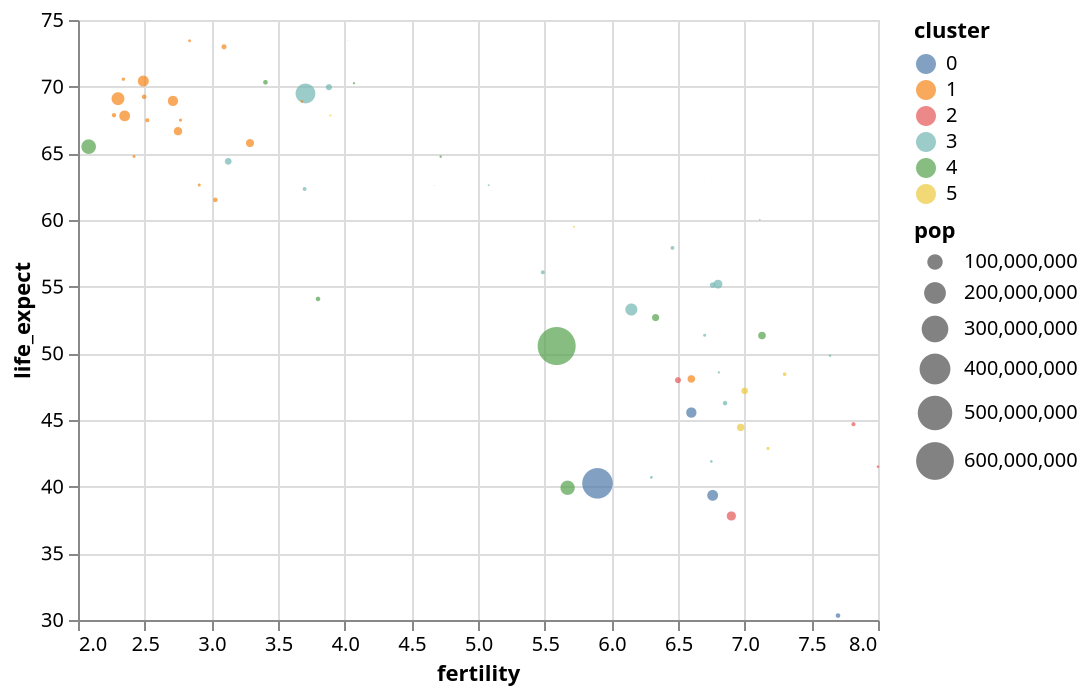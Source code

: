 {"config": {"view": {"continuousWidth": 400, "continuousHeight": 300}}, "data": {"name": "data-89be1acdd14c7effd56f4dd0fabf92c3"}, "mark": {"type": "point", "filled": true}, "encoding": {"color": {"type": "nominal", "field": "cluster"}, "order": {"type": "quantitative", "field": "pop", "sort": "descending"}, "size": {"type": "quantitative", "field": "pop"}, "x": {"type": "quantitative", "field": "fertility", "scale": {"zero": false}}, "y": {"type": "quantitative", "field": "life_expect", "scale": {"zero": false}}}, "selection": {"select": {"type": "single", "fields": ["year"], "init": {"year": 1955}, "bind": {"input": "range", "max": 2005, "min": 1955, "step": 5}}}, "transform": [{"filter": {"selection": "select"}}], "$schema": "https://vega.github.io/schema/vega-lite/v4.8.1.json", "datasets": {"data-89be1acdd14c7effd56f4dd0fabf92c3": [{"year": 1955, "country": "Afghanistan", "cluster": 0, "pop": 8891209, "life_expect": 30.332, "fertility": 7.7}, {"year": 1960, "country": "Afghanistan", "cluster": 0, "pop": 9829450, "life_expect": 31.997, "fertility": 7.7}, {"year": 1965, "country": "Afghanistan", "cluster": 0, "pop": 10997885, "life_expect": 34.02, "fertility": 7.7}, {"year": 1970, "country": "Afghanistan", "cluster": 0, "pop": 12430623, "life_expect": 36.088, "fertility": 7.7}, {"year": 1975, "country": "Afghanistan", "cluster": 0, "pop": 14132019, "life_expect": 38.438, "fertility": 7.7}, {"year": 1980, "country": "Afghanistan", "cluster": 0, "pop": 15112149, "life_expect": 39.854, "fertility": 7.8}, {"year": 1985, "country": "Afghanistan", "cluster": 0, "pop": 13796928, "life_expect": 40.822, "fertility": 7.9}, {"year": 1990, "country": "Afghanistan", "cluster": 0, "pop": 14669339, "life_expect": 41.674, "fertility": 8.0}, {"year": 1995, "country": "Afghanistan", "cluster": 0, "pop": 20881480, "life_expect": 41.763, "fertility": 8.0}, {"year": 2000, "country": "Afghanistan", "cluster": 0, "pop": 23898198, "life_expect": 42.129, "fertility": 7.4792}, {"year": 2005, "country": "Afghanistan", "cluster": 0, "pop": 29928987, "life_expect": 43.828, "fertility": 7.0685}, {"year": 1955, "country": "Argentina", "cluster": 3, "pop": 18927821, "life_expect": 64.399, "fertility": 3.1265}, {"year": 1960, "country": "Argentina", "cluster": 3, "pop": 20616009, "life_expect": 65.142, "fertility": 3.0895}, {"year": 1965, "country": "Argentina", "cluster": 3, "pop": 22283100, "life_expect": 65.634, "fertility": 3.049}, {"year": 1970, "country": "Argentina", "cluster": 3, "pop": 23962313, "life_expect": 67.065, "fertility": 3.1455}, {"year": 1975, "country": "Argentina", "cluster": 3, "pop": 26081880, "life_expect": 68.481, "fertility": 3.44}, {"year": 1980, "country": "Argentina", "cluster": 3, "pop": 28369799, "life_expect": 69.942, "fertility": 3.15}, {"year": 1985, "country": "Argentina", "cluster": 3, "pop": 30675059, "life_expect": 70.774, "fertility": 3.053}, {"year": 1990, "country": "Argentina", "cluster": 3, "pop": 33022202, "life_expect": 71.868, "fertility": 2.9}, {"year": 1995, "country": "Argentina", "cluster": 3, "pop": 35311049, "life_expect": 73.275, "fertility": 2.63}, {"year": 2000, "country": "Argentina", "cluster": 3, "pop": 37497728, "life_expect": 74.34, "fertility": 2.35}, {"year": 2005, "country": "Argentina", "cluster": 3, "pop": 39537943, "life_expect": 75.32, "fertility": 2.254}, {"year": 1955, "country": "Aruba", "cluster": 3, "pop": 53865, "life_expect": 64.381, "fertility": 5.15}, {"year": 1960, "country": "Aruba", "cluster": 3, "pop": 57203, "life_expect": 66.606, "fertility": 4.399}, {"year": 1965, "country": "Aruba", "cluster": 3, "pop": 59020, "life_expect": 68.336, "fertility": 3.301}, {"year": 1970, "country": "Aruba", "cluster": 3, "pop": 59039, "life_expect": 70.941, "fertility": 2.651}, {"year": 1975, "country": "Aruba", "cluster": 3, "pop": 59390, "life_expect": 71.83, "fertility": 2.45}, {"year": 1980, "country": "Aruba", "cluster": 3, "pop": 60266, "life_expect": 74.116, "fertility": 2.358}, {"year": 1985, "country": "Aruba", "cluster": 3, "pop": 64129, "life_expect": 74.494, "fertility": 2.3}, {"year": 1990, "country": "Aruba", "cluster": 3, "pop": 66653, "life_expect": 74.108, "fertility": 2.2800000000000002}, {"year": 1995, "country": "Aruba", "cluster": 3, "pop": 67836, "life_expect": 73.011, "fertility": 2.208}, {"year": 2000, "country": "Aruba", "cluster": 3, "pop": 69539, "life_expect": 73.451, "fertility": 2.124}, {"year": 2005, "country": "Aruba", "cluster": 3, "pop": 71566, "life_expect": 74.239, "fertility": 2.04}, {"year": 1955, "country": "Australia", "cluster": 4, "pop": 9277087, "life_expect": 70.33, "fertility": 3.406}, {"year": 1960, "country": "Australia", "cluster": 4, "pop": 10361273, "life_expect": 70.93, "fertility": 3.274}, {"year": 1965, "country": "Australia", "cluster": 4, "pop": 11439384, "life_expect": 71.1, "fertility": 2.871}, {"year": 1970, "country": "Australia", "cluster": 4, "pop": 12660160, "life_expect": 71.93, "fertility": 2.535}, {"year": 1975, "country": "Australia", "cluster": 4, "pop": 13771400, "life_expect": 73.49, "fertility": 1.9889999999999999}, {"year": 1980, "country": "Australia", "cluster": 4, "pop": 14615900, "life_expect": 74.74, "fertility": 1.907}, {"year": 1985, "country": "Australia", "cluster": 4, "pop": 15788300, "life_expect": 76.32, "fertility": 1.859}, {"year": 1990, "country": "Australia", "cluster": 4, "pop": 17022133, "life_expect": 77.56, "fertility": 1.8599999999999999}, {"year": 1995, "country": "Australia", "cluster": 4, "pop": 18116171, "life_expect": 78.83, "fertility": 1.776}, {"year": 2000, "country": "Australia", "cluster": 4, "pop": 19164620, "life_expect": 80.37, "fertility": 1.756}, {"year": 2005, "country": "Australia", "cluster": 4, "pop": 20090437, "life_expect": 81.235, "fertility": 1.788}, {"year": 1955, "country": "Austria", "cluster": 1, "pop": 6946885, "life_expect": 67.48, "fertility": 2.52}, {"year": 1960, "country": "Austria", "cluster": 1, "pop": 7047437, "life_expect": 69.54, "fertility": 2.7800000000000002}, {"year": 1965, "country": "Austria", "cluster": 1, "pop": 7270889, "life_expect": 70.14, "fertility": 2.5300000000000002}, {"year": 1970, "country": "Austria", "cluster": 1, "pop": 7467086, "life_expect": 70.63, "fertility": 2.02}, {"year": 1975, "country": "Austria", "cluster": 1, "pop": 7578903, "life_expect": 72.17, "fertility": 1.6400000000000001}, {"year": 1980, "country": "Austria", "cluster": 1, "pop": 7549433, "life_expect": 73.18, "fertility": 1.62}, {"year": 1985, "country": "Austria", "cluster": 1, "pop": 7559776, "life_expect": 74.94, "fertility": 1.45}, {"year": 1990, "country": "Austria", "cluster": 1, "pop": 7722953, "life_expect": 76.04, "fertility": 1.47}, {"year": 1995, "country": "Austria", "cluster": 1, "pop": 8047433, "life_expect": 77.51, "fertility": 1.388}, {"year": 2000, "country": "Austria", "cluster": 1, "pop": 8113413, "life_expect": 78.98, "fertility": 1.3820000000000001}, {"year": 2005, "country": "Austria", "cluster": 1, "pop": 8184691, "life_expect": 79.829, "fertility": 1.42}, {"year": 1955, "country": "Bahamas", "cluster": 3, "pop": 87138, "life_expect": 62.405, "fertility": 4.305}, {"year": 1960, "country": "Bahamas", "cluster": 3, "pop": 112234, "life_expect": 64.209, "fertility": 4.503}, {"year": 1965, "country": "Bahamas", "cluster": 3, "pop": 139205, "life_expect": 65.795, "fertility": 3.794}, {"year": 1970, "country": "Bahamas", "cluster": 3, "pop": 170323, "life_expect": 66.515, "fertility": 3.444}, {"year": 1975, "country": "Bahamas", "cluster": 3, "pop": 189139, "life_expect": 67.199, "fertility": 3.221}, {"year": 1980, "country": "Bahamas", "cluster": 3, "pop": 209944, "life_expect": 67.874, "fertility": 3.16}, {"year": 1985, "country": "Bahamas", "cluster": 3, "pop": 234988, "life_expect": 69.524, "fertility": 2.62}, {"year": 1990, "country": "Bahamas", "cluster": 3, "pop": 257253, "life_expect": 69.171, "fertility": 2.6}, {"year": 1995, "country": "Bahamas", "cluster": 3, "pop": 275303, "life_expect": 68.472, "fertility": 2.4}, {"year": 2000, "country": "Bahamas", "cluster": 3, "pop": 290075, "life_expect": 71.068, "fertility": 2.1111}, {"year": 2005, "country": "Bahamas", "cluster": 3, "pop": 301790, "life_expect": 73.495, "fertility": 2.0221}, {"year": 1955, "country": "Bangladesh", "cluster": 0, "pop": 49601520, "life_expect": 39.348, "fertility": 6.76}, {"year": 1960, "country": "Bangladesh", "cluster": 0, "pop": 54621538, "life_expect": 41.216, "fertility": 6.85}, {"year": 1965, "country": "Bangladesh", "cluster": 0, "pop": 60332117, "life_expect": 43.453, "fertility": 6.6}, {"year": 1970, "country": "Bangladesh", "cluster": 0, "pop": 67402621, "life_expect": 45.252, "fertility": 6.15}, {"year": 1975, "country": "Bangladesh", "cluster": 0, "pop": 76253310, "life_expect": 46.923, "fertility": 5.6}, {"year": 1980, "country": "Bangladesh", "cluster": 0, "pop": 88076996, "life_expect": 50.009, "fertility": 5.25}, {"year": 1985, "country": "Bangladesh", "cluster": 0, "pop": 99752733, "life_expect": 52.819, "fertility": 4.629}, {"year": 1990, "country": "Bangladesh", "cluster": 0, "pop": 109896945, "life_expect": 56.018, "fertility": 4.117}, {"year": 1995, "country": "Bangladesh", "cluster": 0, "pop": 119186448, "life_expect": 59.412, "fertility": 3.5042999999999997}, {"year": 2000, "country": "Bangladesh", "cluster": 0, "pop": 130406594, "life_expect": 62.013, "fertility": 3.224}, {"year": 2005, "country": "Bangladesh", "cluster": 0, "pop": 144319628, "life_expect": 64.062, "fertility": 2.826}, {"year": 1955, "country": "Barbados", "cluster": 3, "pop": 227255, "life_expect": 62.57, "fertility": 4.67}, {"year": 1960, "country": "Barbados", "cluster": 3, "pop": 232339, "life_expect": 65.87, "fertility": 4.26}, {"year": 1965, "country": "Barbados", "cluster": 3, "pop": 234980, "life_expect": 67.62, "fertility": 3.45}, {"year": 1970, "country": "Barbados", "cluster": 3, "pop": 238756, "life_expect": 69.42, "fertility": 2.74}, {"year": 1975, "country": "Barbados", "cluster": 3, "pop": 247147, "life_expect": 71.27, "fertility": 2.19}, {"year": 1980, "country": "Barbados", "cluster": 3, "pop": 251966, "life_expect": 72.695, "fertility": 1.92}, {"year": 1985, "country": "Barbados", "cluster": 3, "pop": 257446, "life_expect": 74.027, "fertility": 1.75}, {"year": 1990, "country": "Barbados", "cluster": 3, "pop": 262624, "life_expect": 74.894, "fertility": 1.6}, {"year": 1995, "country": "Barbados", "cluster": 3, "pop": 267907, "life_expect": 74.912, "fertility": 1.5}, {"year": 2000, "country": "Barbados", "cluster": 3, "pop": 273483, "life_expect": 75.97, "fertility": 1.5}, {"year": 2005, "country": "Barbados", "cluster": 3, "pop": 278870, "life_expect": 77.296, "fertility": 1.5}, {"year": 1955, "country": "Belgium", "cluster": 1, "pop": 8868475, "life_expect": 69.24, "fertility": 2.496}, {"year": 1960, "country": "Belgium", "cluster": 1, "pop": 9118700, "life_expect": 70.25, "fertility": 2.644}, {"year": 1965, "country": "Belgium", "cluster": 1, "pop": 9448100, "life_expect": 70.94, "fertility": 2.392}, {"year": 1970, "country": "Belgium", "cluster": 1, "pop": 9637800, "life_expect": 71.44, "fertility": 2.015}, {"year": 1975, "country": "Belgium", "cluster": 1, "pop": 9794800, "life_expect": 72.8, "fertility": 1.705}, {"year": 1980, "country": "Belgium", "cluster": 1, "pop": 9846800, "life_expect": 73.93, "fertility": 1.595}, {"year": 1985, "country": "Belgium", "cluster": 1, "pop": 9858200, "life_expect": 75.35, "fertility": 1.5590000000000002}, {"year": 1990, "country": "Belgium", "cluster": 1, "pop": 9969310, "life_expect": 76.46, "fertility": 1.613}, {"year": 1995, "country": "Belgium", "cluster": 1, "pop": 10155459, "life_expect": 77.53, "fertility": 1.604}, {"year": 2000, "country": "Belgium", "cluster": 1, "pop": 10263618, "life_expect": 78.32, "fertility": 1.638}, {"year": 2005, "country": "Belgium", "cluster": 1, "pop": 10364388, "life_expect": 79.441, "fertility": 1.646}, {"year": 1955, "country": "Bolivia", "cluster": 3, "pop": 3074311, "life_expect": 41.89, "fertility": 6.75}, {"year": 1960, "country": "Bolivia", "cluster": 3, "pop": 3434073, "life_expect": 43.428, "fertility": 6.63}, {"year": 1965, "country": "Bolivia", "cluster": 3, "pop": 3853315, "life_expect": 45.032, "fertility": 6.5600000000000005}, {"year": 1970, "country": "Bolivia", "cluster": 3, "pop": 4346218, "life_expect": 46.714, "fertility": 6.5}, {"year": 1975, "country": "Bolivia", "cluster": 3, "pop": 4914316, "life_expect": 50.023, "fertility": 5.8}, {"year": 1980, "country": "Bolivia", "cluster": 3, "pop": 5441298, "life_expect": 53.859, "fertility": 5.2995}, {"year": 1985, "country": "Bolivia", "cluster": 3, "pop": 5934935, "life_expect": 57.251, "fertility": 5.0}, {"year": 1990, "country": "Bolivia", "cluster": 3, "pop": 6573900, "life_expect": 59.957, "fertility": 4.8}, {"year": 1995, "country": "Bolivia", "cluster": 3, "pop": 7376582, "life_expect": 62.05, "fertility": 4.324}, {"year": 2000, "country": "Bolivia", "cluster": 3, "pop": 8152620, "life_expect": 63.883, "fertility": 3.9585}, {"year": 2005, "country": "Bolivia", "cluster": 3, "pop": 8857870, "life_expect": 65.554, "fertility": 3.5}, {"year": 1955, "country": "Brazil", "cluster": 3, "pop": 61773546, "life_expect": 53.285, "fertility": 6.1501}, {"year": 1960, "country": "Brazil", "cluster": 3, "pop": 71694810, "life_expect": 55.665, "fertility": 6.1501}, {"year": 1965, "country": "Brazil", "cluster": 3, "pop": 83092908, "life_expect": 57.632, "fertility": 5.38}, {"year": 1970, "country": "Brazil", "cluster": 3, "pop": 95684297, "life_expect": 59.504, "fertility": 4.7175}, {"year": 1975, "country": "Brazil", "cluster": 3, "pop": 108823732, "life_expect": 61.489, "fertility": 4.305}, {"year": 1980, "country": "Brazil", "cluster": 3, "pop": 122958132, "life_expect": 63.336, "fertility": 3.8}, {"year": 1985, "country": "Brazil", "cluster": 3, "pop": 137302933, "life_expect": 65.205, "fertility": 3.1}, {"year": 1990, "country": "Brazil", "cluster": 3, "pop": 151083809, "life_expect": 67.057, "fertility": 2.6}, {"year": 1995, "country": "Brazil", "cluster": 3, "pop": 163542501, "life_expect": 69.388, "fertility": 2.45}, {"year": 2000, "country": "Brazil", "cluster": 3, "pop": 175552771, "life_expect": 71.006, "fertility": 2.345}, {"year": 2005, "country": "Brazil", "cluster": 3, "pop": 186112794, "life_expect": 72.39, "fertility": 2.245}, {"year": 1955, "country": "Canada", "cluster": 3, "pop": 16050356, "life_expect": 69.96, "fertility": 3.882}, {"year": 1960, "country": "Canada", "cluster": 3, "pop": 18266765, "life_expect": 71.3, "fertility": 3.675}, {"year": 1965, "country": "Canada", "cluster": 3, "pop": 20071104, "life_expect": 72.13, "fertility": 2.61}, {"year": 1970, "country": "Canada", "cluster": 3, "pop": 21749986, "life_expect": 72.88, "fertility": 1.976}, {"year": 1975, "country": "Canada", "cluster": 3, "pop": 23209200, "life_expect": 74.21, "fertility": 1.734}, {"year": 1980, "country": "Canada", "cluster": 3, "pop": 24593300, "life_expect": 75.76, "fertility": 1.634}, {"year": 1985, "country": "Canada", "cluster": 3, "pop": 25941600, "life_expect": 76.86, "fertility": 1.616}, {"year": 1990, "country": "Canada", "cluster": 3, "pop": 27790600, "life_expect": 77.95, "fertility": 1.694}, {"year": 1995, "country": "Canada", "cluster": 3, "pop": 29619002, "life_expect": 78.61, "fertility": 1.564}, {"year": 2000, "country": "Canada", "cluster": 3, "pop": 31278097, "life_expect": 79.77, "fertility": 1.522}, {"year": 2005, "country": "Canada", "cluster": 3, "pop": 32805041, "life_expect": 80.653, "fertility": 1.5270000000000001}, {"year": 1955, "country": "Chile", "cluster": 3, "pop": 6743269, "life_expect": 56.074, "fertility": 5.486}, {"year": 1960, "country": "Chile", "cluster": 3, "pop": 7585349, "life_expect": 57.924, "fertility": 5.4385}, {"year": 1965, "country": "Chile", "cluster": 3, "pop": 8509950, "life_expect": 60.523, "fertility": 4.4405}, {"year": 1970, "country": "Chile", "cluster": 3, "pop": 9368558, "life_expect": 63.441, "fertility": 3.63}, {"year": 1975, "country": "Chile", "cluster": 3, "pop": 10251542, "life_expect": 67.052, "fertility": 2.803}, {"year": 1980, "country": "Chile", "cluster": 3, "pop": 11093718, "life_expect": 70.565, "fertility": 2.6710000000000003}, {"year": 1985, "country": "Chile", "cluster": 3, "pop": 12066701, "life_expect": 72.492, "fertility": 2.65}, {"year": 1990, "country": "Chile", "cluster": 3, "pop": 13127760, "life_expect": 74.126, "fertility": 2.55}, {"year": 1995, "country": "Chile", "cluster": 3, "pop": 14205449, "life_expect": 75.816, "fertility": 2.21}, {"year": 2000, "country": "Chile", "cluster": 3, "pop": 15153450, "life_expect": 77.86, "fertility": 2.0}, {"year": 2005, "country": "Chile", "cluster": 3, "pop": 15980912, "life_expect": 78.553, "fertility": 1.944}, {"year": 1955, "country": "China", "cluster": 4, "pop": 608655000, "life_expect": 50.54896, "fertility": 5.59}, {"year": 1960, "country": "China", "cluster": 4, "pop": 667070000, "life_expect": 44.50136, "fertility": 5.72}, {"year": 1965, "country": "China", "cluster": 4, "pop": 715185000, "life_expect": 58.38112, "fertility": 6.06}, {"year": 1970, "country": "China", "cluster": 4, "pop": 818315000, "life_expect": 63.11888, "fertility": 4.86}, {"year": 1975, "country": "China", "cluster": 4, "pop": 916395000, "life_expect": 63.96736, "fertility": 3.32}, {"year": 1980, "country": "China", "cluster": 4, "pop": 981235000, "life_expect": 65.525, "fertility": 2.55}, {"year": 1985, "country": "China", "cluster": 4, "pop": 1051040000, "life_expect": 67.274, "fertility": 2.46}, {"year": 1990, "country": "China", "cluster": 4, "pop": 1135185000, "life_expect": 68.69, "fertility": 1.92}, {"year": 1995, "country": "China", "cluster": 4, "pop": 1204855000, "life_expect": 70.426, "fertility": 1.7810000000000001}, {"year": 2000, "country": "China", "cluster": 4, "pop": 1262645000, "life_expect": 72.028, "fertility": 1.7000000000000002}, {"year": 2005, "country": "China", "cluster": 4, "pop": 1303182268, "life_expect": 72.961, "fertility": 1.725}, {"year": 1955, "country": "Colombia", "cluster": 3, "pop": 13588405, "life_expect": 55.118, "fertility": 6.76}, {"year": 1960, "country": "Colombia", "cluster": 3, "pop": 15952727, "life_expect": 57.863, "fertility": 6.76}, {"year": 1965, "country": "Colombia", "cluster": 3, "pop": 18646175, "life_expect": 59.963, "fertility": 6.18}, {"year": 1970, "country": "Colombia", "cluster": 3, "pop": 21429658, "life_expect": 61.623, "fertility": 5.0005}, {"year": 1975, "country": "Colombia", "cluster": 3, "pop": 24114177, "life_expect": 63.837, "fertility": 4.3385}, {"year": 1980, "country": "Colombia", "cluster": 3, "pop": 26582811, "life_expect": 66.653, "fertility": 3.685}, {"year": 1985, "country": "Colombia", "cluster": 3, "pop": 29678395, "life_expect": 67.768, "fertility": 3.172}, {"year": 1990, "country": "Colombia", "cluster": 3, "pop": 32858579, "life_expect": 68.421, "fertility": 2.93005}, {"year": 1995, "country": "Colombia", "cluster": 3, "pop": 36280883, "life_expect": 70.313, "fertility": 2.7}, {"year": 2000, "country": "Colombia", "cluster": 3, "pop": 39685655, "life_expect": 71.682, "fertility": 2.4705}, {"year": 2005, "country": "Colombia", "cluster": 3, "pop": 42954279, "life_expect": 72.889, "fertility": 2.2205}, {"year": 1955, "country": "Costa Rica", "cluster": 3, "pop": 1031782, "life_expect": 60.026, "fertility": 7.1135}, {"year": 1960, "country": "Costa Rica", "cluster": 3, "pop": 1248022, "life_expect": 62.842, "fertility": 7.2245}, {"year": 1965, "country": "Costa Rica", "cluster": 3, "pop": 1487605, "life_expect": 65.424, "fertility": 5.801}, {"year": 1970, "country": "Costa Rica", "cluster": 3, "pop": 1735523, "life_expect": 67.849, "fertility": 4.346}, {"year": 1975, "country": "Costa Rica", "cluster": 3, "pop": 1991580, "life_expect": 70.75, "fertility": 3.7755}, {"year": 1980, "country": "Costa Rica", "cluster": 3, "pop": 2299124, "life_expect": 73.45, "fertility": 3.527}, {"year": 1985, "country": "Costa Rica", "cluster": 3, "pop": 2643808, "life_expect": 74.752, "fertility": 3.374}, {"year": 1990, "country": "Costa Rica", "cluster": 3, "pop": 3027175, "life_expect": 75.713, "fertility": 2.9450000000000003}, {"year": 1995, "country": "Costa Rica", "cluster": 3, "pop": 3383786, "life_expect": 77.26, "fertility": 2.5835}, {"year": 2000, "country": "Costa Rica", "cluster": 3, "pop": 3710558, "life_expect": 78.123, "fertility": 2.2815}, {"year": 2005, "country": "Costa Rica", "cluster": 3, "pop": 4016173, "life_expect": 78.782, "fertility": 2.0985}, {"year": 1955, "country": "Croatia", "cluster": 1, "pop": 3955526, "life_expect": 64.77, "fertility": 2.42}, {"year": 1960, "country": "Croatia", "cluster": 1, "pop": 4036145, "life_expect": 67.13, "fertility": 2.27}, {"year": 1965, "country": "Croatia", "cluster": 1, "pop": 4133313, "life_expect": 68.5, "fertility": 2.09}, {"year": 1970, "country": "Croatia", "cluster": 1, "pop": 4205389, "life_expect": 69.61, "fertility": 1.96}, {"year": 1975, "country": "Croatia", "cluster": 1, "pop": 4255000, "life_expect": 70.64, "fertility": 2.02}, {"year": 1980, "country": "Croatia", "cluster": 1, "pop": 4383000, "life_expect": 70.46, "fertility": 1.96}, {"year": 1985, "country": "Croatia", "cluster": 1, "pop": 4457874, "life_expect": 71.52, "fertility": 1.8399999999999999}, {"year": 1990, "country": "Croatia", "cluster": 1, "pop": 4508347, "life_expect": 72.527, "fertility": 1.52}, {"year": 1995, "country": "Croatia", "cluster": 1, "pop": 4496683, "life_expect": 73.68, "fertility": 1.537}, {"year": 2000, "country": "Croatia", "cluster": 1, "pop": 4410830, "life_expect": 74.876, "fertility": 1.348}, {"year": 2005, "country": "Croatia", "cluster": 1, "pop": 4495904, "life_expect": 75.748, "fertility": 1.346}, {"year": 1955, "country": "Cuba", "cluster": 3, "pop": 6381106, "life_expect": 62.325, "fertility": 3.6995}, {"year": 1960, "country": "Cuba", "cluster": 3, "pop": 7027210, "life_expect": 65.246, "fertility": 4.6805}, {"year": 1965, "country": "Cuba", "cluster": 3, "pop": 7809916, "life_expect": 68.29, "fertility": 4.3}, {"year": 1970, "country": "Cuba", "cluster": 3, "pop": 8542746, "life_expect": 70.723, "fertility": 3.6}, {"year": 1975, "country": "Cuba", "cluster": 3, "pop": 9290074, "life_expect": 72.649, "fertility": 2.15}, {"year": 1980, "country": "Cuba", "cluster": 3, "pop": 9652975, "life_expect": 73.717, "fertility": 1.8495}, {"year": 1985, "country": "Cuba", "cluster": 3, "pop": 10078658, "life_expect": 74.174, "fertility": 1.8495}, {"year": 1990, "country": "Cuba", "cluster": 3, "pop": 10544793, "life_expect": 74.414, "fertility": 1.6505}, {"year": 1995, "country": "Cuba", "cluster": 3, "pop": 10896802, "life_expect": 76.151, "fertility": 1.6095000000000002}, {"year": 2000, "country": "Cuba", "cluster": 3, "pop": 11134273, "life_expect": 77.158, "fertility": 1.63}, {"year": 2005, "country": "Cuba", "cluster": 3, "pop": 11346670, "life_expect": 78.273, "fertility": 1.49}, {"year": 1955, "country": "Dominican Republic", "cluster": 3, "pop": 2737257, "life_expect": 49.828, "fertility": 7.6405}, {"year": 1960, "country": "Dominican Republic", "cluster": 3, "pop": 3231488, "life_expect": 53.459, "fertility": 7.3505}, {"year": 1965, "country": "Dominican Republic", "cluster": 3, "pop": 3805881, "life_expect": 56.751, "fertility": 6.6495}, {"year": 1970, "country": "Dominican Republic", "cluster": 3, "pop": 4422755, "life_expect": 59.631, "fertility": 5.71}, {"year": 1975, "country": "Dominican Republic", "cluster": 3, "pop": 5048499, "life_expect": 61.788, "fertility": 4.76}, {"year": 1980, "country": "Dominican Republic", "cluster": 3, "pop": 5696855, "life_expect": 63.727, "fertility": 4.0}, {"year": 1985, "country": "Dominican Republic", "cluster": 3, "pop": 6377765, "life_expect": 66.046, "fertility": 3.47}, {"year": 1990, "country": "Dominican Republic", "cluster": 3, "pop": 7077651, "life_expect": 68.457, "fertility": 3.1995}, {"year": 1995, "country": "Dominican Republic", "cluster": 3, "pop": 7730224, "life_expect": 69.957, "fertility": 3.05}, {"year": 2000, "country": "Dominican Republic", "cluster": 3, "pop": 8385828, "life_expect": 70.847, "fertility": 2.95}, {"year": 2005, "country": "Dominican Republic", "cluster": 3, "pop": 9049595, "life_expect": 72.235, "fertility": 2.81}, {"year": 1955, "country": "Ecuador", "cluster": 3, "pop": 3842399, "life_expect": 51.356, "fertility": 6.7}, {"year": 1960, "country": "Ecuador", "cluster": 3, "pop": 4415956, "life_expect": 54.64, "fertility": 6.7}, {"year": 1965, "country": "Ecuador", "cluster": 3, "pop": 5117779, "life_expect": 56.678, "fertility": 6.5}, {"year": 1970, "country": "Ecuador", "cluster": 3, "pop": 5939246, "life_expect": 58.796, "fertility": 6.0005}, {"year": 1975, "country": "Ecuador", "cluster": 3, "pop": 6871698, "life_expect": 61.31, "fertility": 5.4005}, {"year": 1980, "country": "Ecuador", "cluster": 3, "pop": 7920499, "life_expect": 64.342, "fertility": 4.7005}, {"year": 1985, "country": "Ecuador", "cluster": 3, "pop": 9061664, "life_expect": 67.231, "fertility": 4.0}, {"year": 1990, "country": "Ecuador", "cluster": 3, "pop": 10318036, "life_expect": 69.613, "fertility": 3.4005}, {"year": 1995, "country": "Ecuador", "cluster": 3, "pop": 11438004, "life_expect": 72.312, "fertility": 3.1}, {"year": 2000, "country": "Ecuador", "cluster": 3, "pop": 12505204, "life_expect": 74.173, "fertility": 2.8175}, {"year": 2005, "country": "Ecuador", "cluster": 3, "pop": 13363593, "life_expect": 74.994, "fertility": 2.578}, {"year": 1955, "country": "Egypt", "cluster": 5, "pop": 23855527, "life_expect": 44.444, "fertility": 6.97}, {"year": 1960, "country": "Egypt", "cluster": 5, "pop": 26846610, "life_expect": 46.992, "fertility": 7.073}, {"year": 1965, "country": "Egypt", "cluster": 5, "pop": 30265148, "life_expect": 49.293, "fertility": 6.5600000000000005}, {"year": 1970, "country": "Egypt", "cluster": 5, "pop": 33574026, "life_expect": 51.137, "fertility": 5.855}, {"year": 1975, "country": "Egypt", "cluster": 5, "pop": 36952499, "life_expect": 53.319, "fertility": 5.609}, {"year": 1980, "country": "Egypt", "cluster": 5, "pop": 42634215, "life_expect": 56.006, "fertility": 5.332}, {"year": 1985, "country": "Egypt", "cluster": 5, "pop": 50052381, "life_expect": 59.797, "fertility": 4.833}, {"year": 1990, "country": "Egypt", "cluster": 5, "pop": 56694413, "life_expect": 63.674, "fertility": 3.908}, {"year": 1995, "country": "Egypt", "cluster": 5, "pop": 63321615, "life_expect": 67.217, "fertility": 3.5}, {"year": 2000, "country": "Egypt", "cluster": 5, "pop": 70492342, "life_expect": 69.806, "fertility": 3.174}, {"year": 2005, "country": "Egypt", "cluster": 5, "pop": 77505756, "life_expect": 71.338, "fertility": 2.891}, {"year": 1955, "country": "El Salvador", "cluster": 3, "pop": 2221139, "life_expect": 48.57, "fertility": 6.8065}, {"year": 1960, "country": "El Salvador", "cluster": 3, "pop": 2581583, "life_expect": 52.307, "fertility": 6.8469999999999995}, {"year": 1965, "country": "El Salvador", "cluster": 3, "pop": 3017852, "life_expect": 55.855, "fertility": 6.621}, {"year": 1970, "country": "El Salvador", "cluster": 3, "pop": 3603907, "life_expect": 58.207, "fertility": 6.0995}, {"year": 1975, "country": "El Salvador", "cluster": 3, "pop": 4071179, "life_expect": 56.696, "fertility": 5.5996}, {"year": 1980, "country": "El Salvador", "cluster": 3, "pop": 4566199, "life_expect": 56.604, "fertility": 4.5}, {"year": 1985, "country": "El Salvador", "cluster": 3, "pop": 4664361, "life_expect": 63.154, "fertility": 3.901}, {"year": 1990, "country": "El Salvador", "cluster": 3, "pop": 5099884, "life_expect": 66.798, "fertility": 3.52}, {"year": 1995, "country": "El Salvador", "cluster": 3, "pop": 5568437, "life_expect": 69.535, "fertility": 3.17}, {"year": 2000, "country": "El Salvador", "cluster": 3, "pop": 6122515, "life_expect": 70.734, "fertility": 2.883}, {"year": 2005, "country": "El Salvador", "cluster": 3, "pop": 6704932, "life_expect": 71.878, "fertility": 2.6825}, {"year": 1955, "country": "Finland", "cluster": 1, "pop": 4234900, "life_expect": 67.49, "fertility": 2.769}, {"year": 1960, "country": "Finland", "cluster": 1, "pop": 4429600, "life_expect": 68.75, "fertility": 2.66}, {"year": 1965, "country": "Finland", "cluster": 1, "pop": 4563732, "life_expect": 69.83, "fertility": 2.191}, {"year": 1970, "country": "Finland", "cluster": 1, "pop": 4606307, "life_expect": 70.87, "fertility": 1.623}, {"year": 1975, "country": "Finland", "cluster": 1, "pop": 4711439, "life_expect": 72.52, "fertility": 1.663}, {"year": 1980, "country": "Finland", "cluster": 1, "pop": 4779535, "life_expect": 74.55, "fertility": 1.685}, {"year": 1985, "country": "Finland", "cluster": 1, "pop": 4901783, "life_expect": 74.83, "fertility": 1.6600000000000001}, {"year": 1990, "country": "Finland", "cluster": 1, "pop": 4986431, "life_expect": 75.7, "fertility": 1.819}, {"year": 1995, "country": "Finland", "cluster": 1, "pop": 5104654, "life_expect": 77.13, "fertility": 1.7429999999999999}, {"year": 2000, "country": "Finland", "cluster": 1, "pop": 5168595, "life_expect": 78.37, "fertility": 1.754}, {"year": 2005, "country": "Finland", "cluster": 1, "pop": 5223442, "life_expect": 79.313, "fertility": 1.8250000000000002}, {"year": 1955, "country": "France", "cluster": 1, "pop": 43427669, "life_expect": 68.93, "fertility": 2.7119999999999997}, {"year": 1960, "country": "France", "cluster": 1, "pop": 45670000, "life_expect": 70.51, "fertility": 2.85}, {"year": 1965, "country": "France", "cluster": 1, "pop": 48763000, "life_expect": 71.55, "fertility": 2.607}, {"year": 1970, "country": "France", "cluster": 1, "pop": 50787000, "life_expect": 72.38, "fertility": 2.31}, {"year": 1975, "country": "France", "cluster": 1, "pop": 52758427, "life_expect": 73.83, "fertility": 1.862}, {"year": 1980, "country": "France", "cluster": 1, "pop": 53869743, "life_expect": 74.89, "fertility": 1.866}, {"year": 1985, "country": "France", "cluster": 1, "pop": 55171224, "life_expect": 76.34, "fertility": 1.8050000000000002}, {"year": 1990, "country": "France", "cluster": 1, "pop": 56735161, "life_expect": 77.46, "fertility": 1.713}, {"year": 1995, "country": "France", "cluster": 1, "pop": 58149727, "life_expect": 78.64, "fertility": 1.7624}, {"year": 2000, "country": "France", "cluster": 1, "pop": 59381628, "life_expect": 79.59, "fertility": 1.8833000000000002}, {"year": 2005, "country": "France", "cluster": 1, "pop": 60656178, "life_expect": 80.657, "fertility": 1.8916}, {"year": 1955, "country": "Georgia", "cluster": 1, "pop": 3827154, "life_expect": 62.625, "fertility": 2.909}, {"year": 1960, "country": "Georgia", "cluster": 1, "pop": 4146570, "life_expect": 64.644, "fertility": 2.979}, {"year": 1965, "country": "Georgia", "cluster": 1, "pop": 4464959, "life_expect": 66.654, "fertility": 2.6109999999999998}, {"year": 1970, "country": "Georgia", "cluster": 1, "pop": 4694491, "life_expect": 68.158, "fertility": 2.601}, {"year": 1975, "country": "Georgia", "cluster": 1, "pop": 4897656, "life_expect": 69.634, "fertility": 2.39}, {"year": 1980, "country": "Georgia", "cluster": 1, "pop": 5045697, "life_expect": 69.638, "fertility": 2.269}, {"year": 1985, "country": "Georgia", "cluster": 1, "pop": 5192957, "life_expect": 70.45, "fertility": 2.263}, {"year": 1990, "country": "Georgia", "cluster": 1, "pop": 5426207, "life_expect": 70.465, "fertility": 1.9500000000000002}, {"year": 1995, "country": "Georgia", "cluster": 1, "pop": 5012952, "life_expect": 70.49, "fertility": 1.58}, {"year": 2000, "country": "Georgia", "cluster": 1, "pop": 4777209, "life_expect": 70.476, "fertility": 1.478}, {"year": 2005, "country": "Georgia", "cluster": 1, "pop": 4677401, "life_expect": 70.987, "fertility": 1.407}, {"year": 1955, "country": "Germany", "cluster": 1, "pop": 70195612, "life_expect": 69.1, "fertility": 2.3}, {"year": 1960, "country": "Germany", "cluster": 1, "pop": 72480869, "life_expect": 70.3, "fertility": 2.49}, {"year": 1965, "country": "Germany", "cluster": 1, "pop": 75638851, "life_expect": 70.8, "fertility": 2.32}, {"year": 1970, "country": "Germany", "cluster": 1, "pop": 77783164, "life_expect": 71.0, "fertility": 1.6400000000000001}, {"year": 1975, "country": "Germany", "cluster": 1, "pop": 78682325, "life_expect": 72.5, "fertility": 1.52}, {"year": 1980, "country": "Germany", "cluster": 1, "pop": 78297904, "life_expect": 73.8, "fertility": 1.46}, {"year": 1985, "country": "Germany", "cluster": 1, "pop": 77684907, "life_expect": 74.847, "fertility": 1.43}, {"year": 1990, "country": "Germany", "cluster": 1, "pop": 79380394, "life_expect": 76.07, "fertility": 1.31}, {"year": 1995, "country": "Germany", "cluster": 1, "pop": 81653702, "life_expect": 77.34, "fertility": 1.34}, {"year": 2000, "country": "Germany", "cluster": 1, "pop": 82187909, "life_expect": 78.67, "fertility": 1.346}, {"year": 2005, "country": "Germany", "cluster": 1, "pop": 82431390, "life_expect": 79.406, "fertility": 1.3599999999999999}, {"year": 1955, "country": "Greece", "cluster": 1, "pop": 7965538, "life_expect": 67.86, "fertility": 2.27}, {"year": 1960, "country": "Greece", "cluster": 1, "pop": 8327405, "life_expect": 69.51, "fertility": 2.2}, {"year": 1965, "country": "Greece", "cluster": 1, "pop": 8550333, "life_expect": 71.0, "fertility": 2.38}, {"year": 1970, "country": "Greece", "cluster": 1, "pop": 8792806, "life_expect": 72.34, "fertility": 2.32}, {"year": 1975, "country": "Greece", "cluster": 1, "pop": 9046542, "life_expect": 73.68, "fertility": 2.32}, {"year": 1980, "country": "Greece", "cluster": 1, "pop": 9642505, "life_expect": 75.24, "fertility": 1.96}, {"year": 1985, "country": "Greece", "cluster": 1, "pop": 9923253, "life_expect": 76.67, "fertility": 1.53}, {"year": 1990, "country": "Greece", "cluster": 1, "pop": 10129603, "life_expect": 77.03, "fertility": 1.37}, {"year": 1995, "country": "Greece", "cluster": 1, "pop": 10457554, "life_expect": 77.869, "fertility": 1.296}, {"year": 2000, "country": "Greece", "cluster": 1, "pop": 10559110, "life_expect": 78.256, "fertility": 1.2770000000000001}, {"year": 2005, "country": "Greece", "cluster": 1, "pop": 10668354, "life_expect": 79.483, "fertility": 1.325}, {"year": 1955, "country": "Grenada", "cluster": 3, "pop": 84621, "life_expect": 63.114, "fertility": 6.7}, {"year": 1960, "country": "Grenada", "cluster": 3, "pop": 90148, "life_expect": 63.608, "fertility": 6.4}, {"year": 1965, "country": "Grenada", "cluster": 3, "pop": 93290, "life_expect": 64.091, "fertility": 4.8}, {"year": 1970, "country": "Grenada", "cluster": 3, "pop": 95410, "life_expect": 64.577, "fertility": 4.6}, {"year": 1975, "country": "Grenada", "cluster": 3, "pop": 95819, "life_expect": 65.035, "fertility": 4.3}, {"year": 1980, "country": "Grenada", "cluster": 3, "pop": 90164, "life_expect": 65.503, "fertility": 4.23}, {"year": 1985, "country": "Grenada", "cluster": 3, "pop": 92203, "life_expect": 66.002, "fertility": 4.14}, {"year": 1990, "country": "Grenada", "cluster": 3, "pop": 92360, "life_expect": 66.469, "fertility": 3.26}, {"year": 1995, "country": "Grenada", "cluster": 3, "pop": 90603, "life_expect": 66.986, "fertility": 2.814}, {"year": 2000, "country": "Grenada", "cluster": 3, "pop": 89312, "life_expect": 67.746, "fertility": 2.429}, {"year": 2005, "country": "Grenada", "cluster": 3, "pop": 89502, "life_expect": 68.724, "fertility": 2.302}, {"year": 1955, "country": "Haiti", "cluster": 3, "pop": 3376419, "life_expect": 40.696, "fertility": 6.3}, {"year": 1960, "country": "Haiti", "cluster": 3, "pop": 3722743, "life_expect": 43.59, "fertility": 6.3}, {"year": 1965, "country": "Haiti", "cluster": 3, "pop": 4137405, "life_expect": 46.243, "fertility": 6.0}, {"year": 1970, "country": "Haiti", "cluster": 3, "pop": 4604915, "life_expect": 48.042, "fertility": 5.6005}, {"year": 1975, "country": "Haiti", "cluster": 3, "pop": 4828338, "life_expect": 49.923, "fertility": 5.8}, {"year": 1980, "country": "Haiti", "cluster": 3, "pop": 5029725, "life_expect": 51.461, "fertility": 6.2099}, {"year": 1985, "country": "Haiti", "cluster": 3, "pop": 5517977, "life_expect": 53.636, "fertility": 5.69985}, {"year": 1990, "country": "Haiti", "cluster": 3, "pop": 6126101, "life_expect": 55.089, "fertility": 5.14985}, {"year": 1995, "country": "Haiti", "cluster": 3, "pop": 6675578, "life_expect": 56.671, "fertility": 4.61995}, {"year": 2000, "country": "Haiti", "cluster": 3, "pop": 7306302, "life_expect": 58.137, "fertility": 4.0}, {"year": 2005, "country": "Haiti", "cluster": 3, "pop": 8121622, "life_expect": 60.916, "fertility": 3.5445}, {"year": 1955, "country": "Hong Kong", "cluster": 4, "pop": 2490400, "life_expect": 64.75, "fertility": 4.72}, {"year": 1960, "country": "Hong Kong", "cluster": 4, "pop": 3075300, "life_expect": 67.65, "fertility": 5.31}, {"year": 1965, "country": "Hong Kong", "cluster": 4, "pop": 3597900, "life_expect": 70.0, "fertility": 4.02}, {"year": 1970, "country": "Hong Kong", "cluster": 4, "pop": 3959000, "life_expect": 72.0, "fertility": 2.89}, {"year": 1975, "country": "Hong Kong", "cluster": 4, "pop": 4395800, "life_expect": 73.6, "fertility": 2.32}, {"year": 1980, "country": "Hong Kong", "cluster": 4, "pop": 5063100, "life_expect": 75.45, "fertility": 1.8}, {"year": 1985, "country": "Hong Kong", "cluster": 4, "pop": 5456200, "life_expect": 76.2, "fertility": 1.31}, {"year": 1990, "country": "Hong Kong", "cluster": 4, "pop": 5687959, "life_expect": 77.601, "fertility": 1.288}, {"year": 1995, "country": "Hong Kong", "cluster": 4, "pop": 6225347, "life_expect": 80.0, "fertility": 1.08}, {"year": 2000, "country": "Hong Kong", "cluster": 4, "pop": 6658720, "life_expect": 81.495, "fertility": 0.9400000000000001}, {"year": 2005, "country": "Hong Kong", "cluster": 4, "pop": 6898686, "life_expect": 82.208, "fertility": 0.966}, {"year": 1955, "country": "Iceland", "cluster": 1, "pop": 158044, "life_expect": 73.47, "fertility": 4.023}, {"year": 1960, "country": "Iceland", "cluster": 1, "pop": 175860, "life_expect": 73.68, "fertility": 3.943}, {"year": 1965, "country": "Iceland", "cluster": 1, "pop": 192288, "life_expect": 73.73, "fertility": 3.154}, {"year": 1970, "country": "Iceland", "cluster": 1, "pop": 204104, "life_expect": 74.46, "fertility": 2.843}, {"year": 1975, "country": "Iceland", "cluster": 1, "pop": 218031, "life_expect": 76.11, "fertility": 2.287}, {"year": 1980, "country": "Iceland", "cluster": 1, "pop": 228161, "life_expect": 76.99, "fertility": 2.248}, {"year": 1985, "country": "Iceland", "cluster": 1, "pop": 241403, "life_expect": 77.23, "fertility": 2.116}, {"year": 1990, "country": "Iceland", "cluster": 1, "pop": 254719, "life_expect": 78.77, "fertility": 2.194}, {"year": 1995, "country": "Iceland", "cluster": 1, "pop": 267527, "life_expect": 78.95, "fertility": 2.056}, {"year": 2000, "country": "Iceland", "cluster": 1, "pop": 281043, "life_expect": 80.5, "fertility": 1.9929999999999999}, {"year": 2005, "country": "Iceland", "cluster": 1, "pop": 296737, "life_expect": 81.757, "fertility": 2.052}, {"year": 1955, "country": "India", "cluster": 0, "pop": 393000000, "life_expect": 40.249, "fertility": 5.8961}, {"year": 1960, "country": "India", "cluster": 0, "pop": 434000000, "life_expect": 43.605, "fertility": 5.8216}, {"year": 1965, "country": "India", "cluster": 0, "pop": 485000000, "life_expect": 47.193, "fertility": 5.6058}, {"year": 1970, "country": "India", "cluster": 0, "pop": 541000000, "life_expect": 50.651, "fertility": 5.264}, {"year": 1975, "country": "India", "cluster": 0, "pop": 607000000, "life_expect": 54.208, "fertility": 4.8888}, {"year": 1980, "country": "India", "cluster": 0, "pop": 679000000, "life_expect": 56.596, "fertility": 4.4975}, {"year": 1985, "country": "India", "cluster": 0, "pop": 755000000, "life_expect": 58.553, "fertility": 4.15}, {"year": 1990, "country": "India", "cluster": 0, "pop": 839000000, "life_expect": 60.223, "fertility": 3.8648}, {"year": 1995, "country": "India", "cluster": 0, "pop": 927000000, "life_expect": 61.765, "fertility": 3.4551}, {"year": 2000, "country": "India", "cluster": 0, "pop": 1007702000, "life_expect": 62.879, "fertility": 3.1132}, {"year": 2005, "country": "India", "cluster": 0, "pop": 1080264388, "life_expect": 64.698, "fertility": 2.8073}, {"year": 1955, "country": "Indonesia", "cluster": 4, "pop": 86807000, "life_expect": 39.918, "fertility": 5.672}, {"year": 1960, "country": "Indonesia", "cluster": 4, "pop": 95254000, "life_expect": 42.518, "fertility": 5.62}, {"year": 1965, "country": "Indonesia", "cluster": 4, "pop": 105093000, "life_expect": 45.964, "fertility": 5.568}, {"year": 1970, "country": "Indonesia", "cluster": 4, "pop": 116044000, "life_expect": 49.203, "fertility": 5.3}, {"year": 1975, "country": "Indonesia", "cluster": 4, "pop": 130297000, "life_expect": 52.702, "fertility": 4.73}, {"year": 1980, "country": "Indonesia", "cluster": 4, "pop": 146995000, "life_expect": 56.159, "fertility": 4.109}, {"year": 1985, "country": "Indonesia", "cluster": 4, "pop": 163403000, "life_expect": 60.137, "fertility": 3.4}, {"year": 1990, "country": "Indonesia", "cluster": 4, "pop": 178500000, "life_expect": 62.681, "fertility": 2.9}, {"year": 1995, "country": "Indonesia", "cluster": 4, "pop": 194755000, "life_expect": 66.041, "fertility": 2.55}, {"year": 2000, "country": "Indonesia", "cluster": 4, "pop": 206265000, "life_expect": 68.588, "fertility": 2.3761}, {"year": 2005, "country": "Indonesia", "cluster": 4, "pop": 218465000, "life_expect": 70.65, "fertility": 2.182}, {"year": 1955, "country": "Iran", "cluster": 5, "pop": 18729000, "life_expect": 47.181, "fertility": 7.0}, {"year": 1960, "country": "Iran", "cluster": 5, "pop": 21577000, "life_expect": 49.325, "fertility": 7.0}, {"year": 1965, "country": "Iran", "cluster": 5, "pop": 25000000, "life_expect": 52.469, "fertility": 6.8}, {"year": 1970, "country": "Iran", "cluster": 5, "pop": 28933000, "life_expect": 55.234, "fertility": 6.4}, {"year": 1975, "country": "Iran", "cluster": 5, "pop": 33379000, "life_expect": 57.702, "fertility": 6.5}, {"year": 1980, "country": "Iran", "cluster": 5, "pop": 39583397, "life_expect": 59.62, "fertility": 6.63}, {"year": 1985, "country": "Iran", "cluster": 5, "pop": 48439952, "life_expect": 63.04, "fertility": 5.62}, {"year": 1990, "country": "Iran", "cluster": 5, "pop": 57035717, "life_expect": 65.742, "fertility": 4.328}, {"year": 1995, "country": "Iran", "cluster": 5, "pop": 61628116, "life_expect": 68.042, "fertility": 2.534}, {"year": 2000, "country": "Iran", "cluster": 5, "pop": 65660289, "life_expect": 69.451, "fertility": 2.124}, {"year": 2005, "country": "Iran", "cluster": 5, "pop": 68017860, "life_expect": 70.964, "fertility": 2.04}, {"year": 1955, "country": "Iraq", "cluster": 5, "pop": 5903253, "life_expect": 48.437, "fertility": 7.3}, {"year": 1960, "country": "Iraq", "cluster": 5, "pop": 6822030, "life_expect": 51.457, "fertility": 7.25}, {"year": 1965, "country": "Iraq", "cluster": 5, "pop": 7970746, "life_expect": 54.459, "fertility": 7.2}, {"year": 1970, "country": "Iraq", "cluster": 5, "pop": 9413671, "life_expect": 56.95, "fertility": 7.15}, {"year": 1975, "country": "Iraq", "cluster": 5, "pop": 11117804, "life_expect": 60.413, "fertility": 6.8}, {"year": 1980, "country": "Iraq", "cluster": 5, "pop": 13232839, "life_expect": 62.038, "fertility": 6.35}, {"year": 1985, "country": "Iraq", "cluster": 5, "pop": 15693620, "life_expect": 65.044, "fertility": 6.15}, {"year": 1990, "country": "Iraq", "cluster": 5, "pop": 18134702, "life_expect": 59.461, "fertility": 5.7}, {"year": 1995, "country": "Iraq", "cluster": 5, "pop": 19557247, "life_expect": 58.811, "fertility": 5.37}, {"year": 2000, "country": "Iraq", "cluster": 5, "pop": 22675617, "life_expect": 57.046, "fertility": 4.858}, {"year": 2005, "country": "Iraq", "cluster": 5, "pop": 26074906, "life_expect": 59.545, "fertility": 4.264}, {"year": 1955, "country": "Ireland", "cluster": 1, "pop": 2916133, "life_expect": 68.9, "fertility": 3.68}, {"year": 1960, "country": "Ireland", "cluster": 1, "pop": 2832000, "life_expect": 70.29, "fertility": 3.979}, {"year": 1965, "country": "Ireland", "cluster": 1, "pop": 2876000, "life_expect": 71.08, "fertility": 3.873}, {"year": 1970, "country": "Ireland", "cluster": 1, "pop": 2950100, "life_expect": 71.28, "fertility": 3.815}, {"year": 1975, "country": "Ireland", "cluster": 1, "pop": 3177300, "life_expect": 72.03, "fertility": 3.478}, {"year": 1980, "country": "Ireland", "cluster": 1, "pop": 3401000, "life_expect": 73.1, "fertility": 2.877}, {"year": 1985, "country": "Ireland", "cluster": 1, "pop": 3540000, "life_expect": 74.36, "fertility": 2.287}, {"year": 1990, "country": "Ireland", "cluster": 1, "pop": 3508200, "life_expect": 75.467, "fertility": 1.9689999999999999}, {"year": 1995, "country": "Ireland", "cluster": 1, "pop": 3613890, "life_expect": 76.122, "fertility": 1.9}, {"year": 2000, "country": "Ireland", "cluster": 1, "pop": 3791690, "life_expect": 77.783, "fertility": 1.9689999999999999}, {"year": 2005, "country": "Ireland", "cluster": 1, "pop": 4015676, "life_expect": 78.885, "fertility": 1.964}, {"year": 1955, "country": "Israel", "cluster": 5, "pop": 1772032, "life_expect": 67.84, "fertility": 3.893}, {"year": 1960, "country": "Israel", "cluster": 5, "pop": 2141495, "life_expect": 69.39, "fertility": 3.852}, {"year": 1965, "country": "Israel", "cluster": 5, "pop": 2578184, "life_expect": 70.75, "fertility": 3.79}, {"year": 1970, "country": "Israel", "cluster": 5, "pop": 2903434, "life_expect": 71.63, "fertility": 3.77}, {"year": 1975, "country": "Israel", "cluster": 5, "pop": 3354242, "life_expect": 73.06, "fertility": 3.409}, {"year": 1980, "country": "Israel", "cluster": 5, "pop": 3737473, "life_expect": 74.45, "fertility": 3.125}, {"year": 1985, "country": "Israel", "cluster": 5, "pop": 4074965, "life_expect": 75.6, "fertility": 3.051}, {"year": 1990, "country": "Israel", "cluster": 5, "pop": 4512068, "life_expect": 76.93, "fertility": 2.933}, {"year": 1995, "country": "Israel", "cluster": 5, "pop": 5305120, "life_expect": 78.269, "fertility": 2.942}, {"year": 2000, "country": "Israel", "cluster": 5, "pop": 5842454, "life_expect": 79.696, "fertility": 2.906}, {"year": 2005, "country": "Israel", "cluster": 5, "pop": 6276883, "life_expect": 80.745, "fertility": 2.75}, {"year": 1955, "country": "Italy", "cluster": 1, "pop": 48633000, "life_expect": 67.81, "fertility": 2.35}, {"year": 1960, "country": "Italy", "cluster": 1, "pop": 50197600, "life_expect": 69.24, "fertility": 2.498}, {"year": 1965, "country": "Italy", "cluster": 1, "pop": 51987100, "life_expect": 71.06, "fertility": 2.493}, {"year": 1970, "country": "Italy", "cluster": 1, "pop": 53661100, "life_expect": 72.19, "fertility": 2.325}, {"year": 1975, "country": "Italy", "cluster": 1, "pop": 55571894, "life_expect": 73.48, "fertility": 1.889}, {"year": 1980, "country": "Italy", "cluster": 1, "pop": 56451247, "life_expect": 74.98, "fertility": 1.53}, {"year": 1985, "country": "Italy", "cluster": 1, "pop": 56731215, "life_expect": 76.42, "fertility": 1.349}, {"year": 1990, "country": "Italy", "cluster": 1, "pop": 56742886, "life_expect": 77.44, "fertility": 1.275}, {"year": 1995, "country": "Italy", "cluster": 1, "pop": 57274531, "life_expect": 78.82, "fertility": 1.213}, {"year": 2000, "country": "Italy", "cluster": 1, "pop": 57719337, "life_expect": 80.24, "fertility": 1.286}, {"year": 2005, "country": "Italy", "cluster": 1, "pop": 58103033, "life_expect": 80.546, "fertility": 1.379}, {"year": 1955, "country": "Jamaica", "cluster": 3, "pop": 1488805, "life_expect": 62.61, "fertility": 5.08}, {"year": 1960, "country": "Jamaica", "cluster": 3, "pop": 1631784, "life_expect": 65.61, "fertility": 5.64}, {"year": 1965, "country": "Jamaica", "cluster": 3, "pop": 1777397, "life_expect": 67.51, "fertility": 5.78}, {"year": 1970, "country": "Jamaica", "cluster": 3, "pop": 1943787, "life_expect": 69.0, "fertility": 5.0}, {"year": 1975, "country": "Jamaica", "cluster": 3, "pop": 2104879, "life_expect": 70.11, "fertility": 4.0}, {"year": 1980, "country": "Jamaica", "cluster": 3, "pop": 2228803, "life_expect": 71.21, "fertility": 3.55}, {"year": 1985, "country": "Jamaica", "cluster": 3, "pop": 2318652, "life_expect": 71.77, "fertility": 3.1}, {"year": 1990, "country": "Jamaica", "cluster": 3, "pop": 2347922, "life_expect": 71.766, "fertility": 2.84}, {"year": 1995, "country": "Jamaica", "cluster": 3, "pop": 2469389, "life_expect": 72.262, "fertility": 2.67}, {"year": 2000, "country": "Jamaica", "cluster": 3, "pop": 2615467, "life_expect": 72.047, "fertility": 2.628}, {"year": 2005, "country": "Jamaica", "cluster": 3, "pop": 2735520, "life_expect": 72.567, "fertility": 2.4289}, {"year": 1955, "country": "Japan", "cluster": 4, "pop": 89815060, "life_expect": 65.5, "fertility": 2.08}, {"year": 1960, "country": "Japan", "cluster": 4, "pop": 94091638, "life_expect": 68.73, "fertility": 2.02}, {"year": 1965, "country": "Japan", "cluster": 4, "pop": 98882534, "life_expect": 71.43, "fertility": 2.0}, {"year": 1970, "country": "Japan", "cluster": 4, "pop": 104344973, "life_expect": 73.42, "fertility": 2.07}, {"year": 1975, "country": "Japan", "cluster": 4, "pop": 111573116, "life_expect": 75.38, "fertility": 1.81}, {"year": 1980, "country": "Japan", "cluster": 4, "pop": 116807309, "life_expect": 77.11, "fertility": 1.76}, {"year": 1985, "country": "Japan", "cluster": 4, "pop": 120754335, "life_expect": 78.67, "fertility": 1.6600000000000001}, {"year": 1990, "country": "Japan", "cluster": 4, "pop": 123537399, "life_expect": 79.36, "fertility": 1.49}, {"year": 1995, "country": "Japan", "cluster": 4, "pop": 125341354, "life_expect": 80.69, "fertility": 1.3900000000000001}, {"year": 2000, "country": "Japan", "cluster": 4, "pop": 126699784, "life_expect": 82.0, "fertility": 1.291}, {"year": 2005, "country": "Japan", "cluster": 4, "pop": 127417244, "life_expect": 82.603, "fertility": 1.27}, {"year": 1955, "country": "Kenya", "cluster": 2, "pop": 7033999, "life_expect": 44.686, "fertility": 7.816}, {"year": 1960, "country": "Kenya", "cluster": 2, "pop": 8156827, "life_expect": 47.949, "fertility": 8.12}, {"year": 1965, "country": "Kenya", "cluster": 2, "pop": 9549179, "life_expect": 50.654, "fertility": 8.12}, {"year": 1970, "country": "Kenya", "cluster": 2, "pop": 11247182, "life_expect": 53.559, "fertility": 8.0}, {"year": 1975, "country": "Kenya", "cluster": 2, "pop": 13433414, "life_expect": 56.155, "fertility": 7.6}, {"year": 1980, "country": "Kenya", "cluster": 2, "pop": 16331401, "life_expect": 58.766, "fertility": 7.2}, {"year": 1985, "country": "Kenya", "cluster": 2, "pop": 19763285, "life_expect": 59.339, "fertility": 6.5}, {"year": 1990, "country": "Kenya", "cluster": 2, "pop": 23358413, "life_expect": 59.285, "fertility": 5.4}, {"year": 1995, "country": "Kenya", "cluster": 2, "pop": 27060142, "life_expect": 54.407, "fertility": 5.0}, {"year": 2000, "country": "Kenya", "cluster": 2, "pop": 29985839, "life_expect": 50.992, "fertility": 5.0}, {"year": 2005, "country": "Kenya", "cluster": 2, "pop": 33829590, "life_expect": 54.11, "fertility": 4.959}, {"year": 1955, "country": "South Korea", "cluster": 4, "pop": 8839427, "life_expect": 54.081, "fertility": 3.8}, {"year": 1960, "country": "South Korea", "cluster": 4, "pop": 10391909, "life_expect": 56.656, "fertility": 3.41}, {"year": 1965, "country": "South Korea", "cluster": 4, "pop": 11868751, "life_expect": 59.942, "fertility": 4.09}, {"year": 1970, "country": "South Korea", "cluster": 4, "pop": 13911902, "life_expect": 63.983, "fertility": 3.7199999999999998}, {"year": 1975, "country": "South Korea", "cluster": 4, "pop": 15801308, "life_expect": 67.159, "fertility": 2.58}, {"year": 1980, "country": "South Korea", "cluster": 4, "pop": 17113626, "life_expect": 69.1, "fertility": 2.93}, {"year": 1985, "country": "South Korea", "cluster": 4, "pop": 18481420, "life_expect": 70.647, "fertility": 2.45}, {"year": 1990, "country": "South Korea", "cluster": 4, "pop": 20018546, "life_expect": 69.978, "fertility": 2.35}, {"year": 1995, "country": "South Korea", "cluster": 4, "pop": 21561856, "life_expect": 67.727, "fertility": 2.0938}, {"year": 2000, "country": "South Korea", "cluster": 4, "pop": 21647682, "life_expect": 66.662, "fertility": 1.9173}, {"year": 2005, "country": "South Korea", "cluster": 4, "pop": 22912177, "life_expect": 67.297, "fertility": 1.85}, {"year": 1955, "country": "North Korea", "cluster": 4, "pop": 21551834, "life_expect": 52.681, "fertility": 6.332}, {"year": 1960, "country": "North Korea", "cluster": 4, "pop": 24784140, "life_expect": 55.292, "fertility": 5.63}, {"year": 1965, "country": "North Korea", "cluster": 4, "pop": 28705000, "life_expect": 57.716, "fertility": 4.708}, {"year": 1970, "country": "North Korea", "cluster": 4, "pop": 32241000, "life_expect": 62.612, "fertility": 4.281}, {"year": 1975, "country": "North Korea", "cluster": 4, "pop": 35281000, "life_expect": 64.766, "fertility": 2.919}, {"year": 1980, "country": "North Korea", "cluster": 4, "pop": 38124000, "life_expect": 67.123, "fertility": 2.234}, {"year": 1985, "country": "North Korea", "cluster": 4, "pop": 40806000, "life_expect": 69.81, "fertility": 1.601}, {"year": 1990, "country": "North Korea", "cluster": 4, "pop": 42869000, "life_expect": 72.244, "fertility": 1.6960000000000002}, {"year": 1995, "country": "North Korea", "cluster": 4, "pop": 45264146, "life_expect": 74.647, "fertility": 1.514}, {"year": 2000, "country": "North Korea", "cluster": 4, "pop": 47351083, "life_expect": 77.045, "fertility": 1.242}, {"year": 2005, "country": "North Korea", "cluster": 4, "pop": 48640671, "life_expect": 78.623, "fertility": 1.21}, {"year": 1955, "country": "Lebanon", "cluster": 5, "pop": 1560985, "life_expect": 59.489, "fertility": 5.72}, {"year": 1960, "country": "Lebanon", "cluster": 5, "pop": 1786235, "life_expect": 62.094, "fertility": 5.689}, {"year": 1965, "country": "Lebanon", "cluster": 5, "pop": 2057945, "life_expect": 63.87, "fertility": 5.336}, {"year": 1970, "country": "Lebanon", "cluster": 5, "pop": 2383029, "life_expect": 65.421, "fertility": 4.78}, {"year": 1975, "country": "Lebanon", "cluster": 5, "pop": 3098159, "life_expect": 66.099, "fertility": 4.311}, {"year": 1980, "country": "Lebanon", "cluster": 5, "pop": 3085876, "life_expect": 66.983, "fertility": 3.895}, {"year": 1985, "country": "Lebanon", "cluster": 5, "pop": 3088235, "life_expect": 67.926, "fertility": 3.313}, {"year": 1990, "country": "Lebanon", "cluster": 5, "pop": 3147267, "life_expect": 69.292, "fertility": 3.0}, {"year": 1995, "country": "Lebanon", "cluster": 5, "pop": 3334733, "life_expect": 70.265, "fertility": 2.6950000000000003}, {"year": 2000, "country": "Lebanon", "cluster": 5, "pop": 3578036, "life_expect": 71.028, "fertility": 2.319}, {"year": 2005, "country": "Lebanon", "cluster": 5, "pop": 3826018, "life_expect": 71.993, "fertility": 2.209}, {"year": 1955, "country": "Mexico", "cluster": 3, "pop": 32929914, "life_expect": 55.19, "fertility": 6.8}, {"year": 1960, "country": "Mexico", "cluster": 3, "pop": 38578505, "life_expect": 58.299, "fertility": 6.7495}, {"year": 1965, "country": "Mexico", "cluster": 3, "pop": 45142399, "life_expect": 60.11, "fertility": 6.7495}, {"year": 1970, "country": "Mexico", "cluster": 3, "pop": 52775158, "life_expect": 62.361, "fertility": 6.5}, {"year": 1975, "country": "Mexico", "cluster": 3, "pop": 60678045, "life_expect": 65.032, "fertility": 5.2505}, {"year": 1980, "country": "Mexico", "cluster": 3, "pop": 68347479, "life_expect": 67.405, "fertility": 4.25}, {"year": 1985, "country": "Mexico", "cluster": 3, "pop": 76767225, "life_expect": 69.498, "fertility": 3.6295}, {"year": 1990, "country": "Mexico", "cluster": 3, "pop": 84913652, "life_expect": 71.455, "fertility": 3.1905}, {"year": 1995, "country": "Mexico", "cluster": 3, "pop": 92880353, "life_expect": 73.67, "fertility": 2.6705}, {"year": 2000, "country": "Mexico", "cluster": 3, "pop": 99926620, "life_expect": 74.902, "fertility": 2.4005}, {"year": 2005, "country": "Mexico", "cluster": 3, "pop": 106202903, "life_expect": 76.195, "fertility": 2.211}, {"year": 1955, "country": "Netherlands", "cluster": 1, "pop": 10750842, "life_expect": 72.99, "fertility": 3.095}, {"year": 1960, "country": "Netherlands", "cluster": 1, "pop": 11486000, "life_expect": 73.23, "fertility": 3.168}, {"year": 1965, "country": "Netherlands", "cluster": 1, "pop": 12292000, "life_expect": 73.82, "fertility": 2.797}, {"year": 1970, "country": "Netherlands", "cluster": 1, "pop": 13032335, "life_expect": 73.75, "fertility": 2.059}, {"year": 1975, "country": "Netherlands", "cluster": 1, "pop": 13653438, "life_expect": 75.24, "fertility": 1.596}, {"year": 1980, "country": "Netherlands", "cluster": 1, "pop": 14143901, "life_expect": 76.05, "fertility": 1.5150000000000001}, {"year": 1985, "country": "Netherlands", "cluster": 1, "pop": 14491380, "life_expect": 76.83, "fertility": 1.5550000000000002}, {"year": 1990, "country": "Netherlands", "cluster": 1, "pop": 14951510, "life_expect": 77.42, "fertility": 1.583}, {"year": 1995, "country": "Netherlands", "cluster": 1, "pop": 15459054, "life_expect": 78.03, "fertility": 1.6}, {"year": 2000, "country": "Netherlands", "cluster": 1, "pop": 15907853, "life_expect": 78.53, "fertility": 1.726}, {"year": 2005, "country": "Netherlands", "cluster": 1, "pop": 16407491, "life_expect": 79.762, "fertility": 1.721}, {"year": 1955, "country": "New Zealand", "cluster": 4, "pop": 2136168, "life_expect": 70.26, "fertility": 4.07}, {"year": 1960, "country": "New Zealand", "cluster": 4, "pop": 2371746, "life_expect": 71.24, "fertility": 4.022}, {"year": 1965, "country": "New Zealand", "cluster": 4, "pop": 2640400, "life_expect": 71.52, "fertility": 3.348}, {"year": 1970, "country": "New Zealand", "cluster": 4, "pop": 2828050, "life_expect": 71.89, "fertility": 2.843}, {"year": 1975, "country": "New Zealand", "cluster": 4, "pop": 3117800, "life_expect": 72.22, "fertility": 2.178}, {"year": 1980, "country": "New Zealand", "cluster": 4, "pop": 3170150, "life_expect": 73.84, "fertility": 1.963}, {"year": 1985, "country": "New Zealand", "cluster": 4, "pop": 3298050, "life_expect": 74.32, "fertility": 2.053}, {"year": 1990, "country": "New Zealand", "cluster": 4, "pop": 3359604, "life_expect": 76.33, "fertility": 2.061}, {"year": 1995, "country": "New Zealand", "cluster": 4, "pop": 3565990, "life_expect": 77.55, "fertility": 1.952}, {"year": 2000, "country": "New Zealand", "cluster": 4, "pop": 3819762, "life_expect": 79.11, "fertility": 1.964}, {"year": 2005, "country": "New Zealand", "cluster": 4, "pop": 4035461, "life_expect": 80.204, "fertility": 1.994}, {"year": 1955, "country": "Nigeria", "cluster": 2, "pop": 35458978, "life_expect": 37.802, "fertility": 6.9}, {"year": 1960, "country": "Nigeria", "cluster": 2, "pop": 39914593, "life_expect": 39.36, "fertility": 6.9}, {"year": 1965, "country": "Nigeria", "cluster": 2, "pop": 45020052, "life_expect": 41.04, "fertility": 6.9}, {"year": 1970, "country": "Nigeria", "cluster": 2, "pop": 51027516, "life_expect": 42.821, "fertility": 6.9}, {"year": 1975, "country": "Nigeria", "cluster": 2, "pop": 58522112, "life_expect": 44.514, "fertility": 6.9}, {"year": 1980, "country": "Nigeria", "cluster": 2, "pop": 68550274, "life_expect": 45.826, "fertility": 6.9}, {"year": 1985, "country": "Nigeria", "cluster": 2, "pop": 77573154, "life_expect": 46.886, "fertility": 6.834}, {"year": 1990, "country": "Nigeria", "cluster": 2, "pop": 88510354, "life_expect": 47.472, "fertility": 6.635}, {"year": 1995, "country": "Nigeria", "cluster": 2, "pop": 100960105, "life_expect": 47.464, "fertility": 6.246}, {"year": 2000, "country": "Nigeria", "cluster": 2, "pop": 114306700, "life_expect": 46.608, "fertility": 5.845}, {"year": 2005, "country": "Nigeria", "cluster": 2, "pop": 128765768, "life_expect": 46.859, "fertility": 5.322}, {"year": 1955, "country": "Norway", "cluster": 1, "pop": 3427409, "life_expect": 73.44, "fertility": 2.8369999999999997}, {"year": 1960, "country": "Norway", "cluster": 1, "pop": 3581239, "life_expect": 73.47, "fertility": 2.898}, {"year": 1965, "country": "Norway", "cluster": 1, "pop": 3723153, "life_expect": 74.08, "fertility": 2.719}, {"year": 1970, "country": "Norway", "cluster": 1, "pop": 3877386, "life_expect": 74.34, "fertility": 2.248}, {"year": 1975, "country": "Norway", "cluster": 1, "pop": 4007313, "life_expect": 75.37, "fertility": 1.81}, {"year": 1980, "country": "Norway", "cluster": 1, "pop": 4085620, "life_expect": 75.97, "fertility": 1.687}, {"year": 1985, "country": "Norway", "cluster": 1, "pop": 4152419, "life_expect": 75.89, "fertility": 1.8}, {"year": 1990, "country": "Norway", "cluster": 1, "pop": 4242006, "life_expect": 77.32, "fertility": 1.8860000000000001}, {"year": 1995, "country": "Norway", "cluster": 1, "pop": 4359101, "life_expect": 78.32, "fertility": 1.853}, {"year": 2000, "country": "Norway", "cluster": 1, "pop": 4492400, "life_expect": 79.05, "fertility": 1.8010000000000002}, {"year": 2005, "country": "Norway", "cluster": 1, "pop": 4593041, "life_expect": 80.196, "fertility": 1.8479999999999999}, {"year": 1955, "country": "Pakistan", "cluster": 0, "pop": 44434445, "life_expect": 45.557, "fertility": 6.6}, {"year": 1960, "country": "Pakistan", "cluster": 0, "pop": 50386898, "life_expect": 47.67, "fertility": 6.6}, {"year": 1965, "country": "Pakistan", "cluster": 0, "pop": 57494940, "life_expect": 49.8, "fertility": 6.6}, {"year": 1970, "country": "Pakistan", "cluster": 0, "pop": 65705964, "life_expect": 51.929, "fertility": 6.6}, {"year": 1975, "country": "Pakistan", "cluster": 0, "pop": 74711541, "life_expect": 54.043, "fertility": 6.6}, {"year": 1980, "country": "Pakistan", "cluster": 0, "pop": 85219117, "life_expect": 56.158, "fertility": 6.6}, {"year": 1985, "country": "Pakistan", "cluster": 0, "pop": 99060352, "life_expect": 58.245, "fertility": 6.66}, {"year": 1990, "country": "Pakistan", "cluster": 0, "pop": 114578478, "life_expect": 60.838, "fertility": 5.8}, {"year": 1995, "country": "Pakistan", "cluster": 0, "pop": 128690285, "life_expect": 61.818, "fertility": 4.9596}, {"year": 2000, "country": "Pakistan", "cluster": 0, "pop": 146342958, "life_expect": 63.61, "fertility": 3.9936}, {"year": 2005, "country": "Pakistan", "cluster": 0, "pop": 162419946, "life_expect": 65.483, "fertility": 3.5211}, {"year": 1955, "country": "Peru", "cluster": 3, "pop": 8671500, "life_expect": 46.263, "fertility": 6.853}, {"year": 1960, "country": "Peru", "cluster": 3, "pop": 9931000, "life_expect": 49.096, "fertility": 6.853}, {"year": 1965, "country": "Peru", "cluster": 3, "pop": 11467300, "life_expect": 51.445, "fertility": 6.5600000000000005}, {"year": 1970, "country": "Peru", "cluster": 3, "pop": 13192800, "life_expect": 55.448, "fertility": 6.0}, {"year": 1975, "country": "Peru", "cluster": 3, "pop": 15161199, "life_expect": 58.447, "fertility": 5.378}, {"year": 1980, "country": "Peru", "cluster": 3, "pop": 17295298, "life_expect": 61.406, "fertility": 4.65}, {"year": 1985, "country": "Peru", "cluster": 3, "pop": 19348926, "life_expect": 64.134, "fertility": 4.1}, {"year": 1990, "country": "Peru", "cluster": 3, "pop": 21511443, "life_expect": 66.458, "fertility": 3.7}, {"year": 1995, "country": "Peru", "cluster": 3, "pop": 23846388, "life_expect": 68.386, "fertility": 3.0995}, {"year": 2000, "country": "Peru", "cluster": 3, "pop": 25979722, "life_expect": 69.906, "fertility": 2.7005}, {"year": 2005, "country": "Peru", "cluster": 3, "pop": 27925628, "life_expect": 71.421, "fertility": 2.5065}, {"year": 1955, "country": "Philippines", "cluster": 4, "pop": 24553055, "life_expect": 51.334, "fertility": 7.13}, {"year": 1960, "country": "Philippines", "cluster": 4, "pop": 28528939, "life_expect": 54.757, "fertility": 6.85}, {"year": 1965, "country": "Philippines", "cluster": 4, "pop": 33267569, "life_expect": 56.393, "fertility": 6.5}, {"year": 1970, "country": "Philippines", "cluster": 4, "pop": 38603696, "life_expect": 58.065, "fertility": 6.0}, {"year": 1975, "country": "Philippines", "cluster": 4, "pop": 44336842, "life_expect": 60.06, "fertility": 5.5}, {"year": 1980, "country": "Philippines", "cluster": 4, "pop": 50940182, "life_expect": 62.082, "fertility": 4.95}, {"year": 1985, "country": "Philippines", "cluster": 4, "pop": 57288037, "life_expect": 64.151, "fertility": 4.55}, {"year": 1990, "country": "Philippines", "cluster": 4, "pop": 64318120, "life_expect": 66.458, "fertility": 4.143}, {"year": 1995, "country": "Philippines", "cluster": 4, "pop": 71717437, "life_expect": 68.564, "fertility": 3.7248}, {"year": 2000, "country": "Philippines", "cluster": 4, "pop": 79739825, "life_expect": 70.303, "fertility": 3.5436}, {"year": 2005, "country": "Philippines", "cluster": 4, "pop": 87857473, "life_expect": 71.688, "fertility": 3.2327}, {"year": 1955, "country": "Poland", "cluster": 1, "pop": 27220668, "life_expect": 65.77, "fertility": 3.29}, {"year": 1960, "country": "Poland", "cluster": 1, "pop": 29589842, "life_expect": 67.64, "fertility": 2.65}, {"year": 1965, "country": "Poland", "cluster": 1, "pop": 31262358, "life_expect": 69.61, "fertility": 2.27}, {"year": 1970, "country": "Poland", "cluster": 1, "pop": 32526000, "life_expect": 70.85, "fertility": 2.25}, {"year": 1975, "country": "Poland", "cluster": 1, "pop": 33969240, "life_expect": 70.67, "fertility": 2.26}, {"year": 1980, "country": "Poland", "cluster": 1, "pop": 35578016, "life_expect": 71.32, "fertility": 2.33}, {"year": 1985, "country": "Poland", "cluster": 1, "pop": 37225792, "life_expect": 70.98, "fertility": 2.15}, {"year": 1990, "country": "Poland", "cluster": 1, "pop": 38119408, "life_expect": 70.99, "fertility": 1.8900000000000001}, {"year": 1995, "country": "Poland", "cluster": 1, "pop": 38600642, "life_expect": 72.75, "fertility": 1.478}, {"year": 2000, "country": "Poland", "cluster": 1, "pop": 38654164, "life_expect": 74.67, "fertility": 1.251}, {"year": 2005, "country": "Poland", "cluster": 1, "pop": 38557984, "life_expect": 75.563, "fertility": 1.227}, {"year": 1955, "country": "Portugal", "cluster": 1, "pop": 8692600, "life_expect": 61.51, "fertility": 3.03}, {"year": 1960, "country": "Portugal", "cluster": 1, "pop": 9036700, "life_expect": 64.39, "fertility": 3.074}, {"year": 1965, "country": "Portugal", "cluster": 1, "pop": 9128850, "life_expect": 66.6, "fertility": 2.849}, {"year": 1970, "country": "Portugal", "cluster": 1, "pop": 9044200, "life_expect": 69.26, "fertility": 2.748}, {"year": 1975, "country": "Portugal", "cluster": 1, "pop": 9411090, "life_expect": 70.41, "fertility": 2.41}, {"year": 1980, "country": "Portugal", "cluster": 1, "pop": 9777800, "life_expect": 72.77, "fertility": 1.982}, {"year": 1985, "country": "Portugal", "cluster": 1, "pop": 9897192, "life_expect": 74.06, "fertility": 1.5939999999999999}, {"year": 1990, "country": "Portugal", "cluster": 1, "pop": 9922689, "life_expect": 74.86, "fertility": 1.516}, {"year": 1995, "country": "Portugal", "cluster": 1, "pop": 10065543, "life_expect": 75.97, "fertility": 1.475}, {"year": 2000, "country": "Portugal", "cluster": 1, "pop": 10335597, "life_expect": 77.29, "fertility": 1.454}, {"year": 2005, "country": "Portugal", "cluster": 1, "pop": 10566212, "life_expect": 78.098, "fertility": 1.455}, {"year": 1955, "country": "Rwanda", "cluster": 2, "pop": 2698272, "life_expect": 41.5, "fertility": 8.0}, {"year": 1960, "country": "Rwanda", "cluster": 2, "pop": 3031804, "life_expect": 43.0, "fertility": 8.1}, {"year": 1965, "country": "Rwanda", "cluster": 2, "pop": 3264640, "life_expect": 44.1, "fertility": 8.2}, {"year": 1970, "country": "Rwanda", "cluster": 2, "pop": 3769171, "life_expect": 44.6, "fertility": 8.29}, {"year": 1975, "country": "Rwanda", "cluster": 2, "pop": 4356863, "life_expect": 45.0, "fertility": 8.492}, {"year": 1980, "country": "Rwanda", "cluster": 2, "pop": 5138689, "life_expect": 46.218, "fertility": 8.5}, {"year": 1985, "country": "Rwanda", "cluster": 2, "pop": 6009833, "life_expect": 44.02, "fertility": 8.25}, {"year": 1990, "country": "Rwanda", "cluster": 2, "pop": 6923738, "life_expect": 23.599, "fertility": 6.9}, {"year": 1995, "country": "Rwanda", "cluster": 2, "pop": 5706501, "life_expect": 36.087, "fertility": 6.0993}, {"year": 2000, "country": "Rwanda", "cluster": 2, "pop": 7507056, "life_expect": 43.413, "fertility": 6.01}, {"year": 2005, "country": "Rwanda", "cluster": 2, "pop": 8440820, "life_expect": 46.242, "fertility": 5.9169}, {"year": 1955, "country": "Saudi Arabia", "cluster": 5, "pop": 4243218, "life_expect": 42.868, "fertility": 7.175}, {"year": 1960, "country": "Saudi Arabia", "cluster": 5, "pop": 4718301, "life_expect": 45.914, "fertility": 7.257}, {"year": 1965, "country": "Saudi Arabia", "cluster": 5, "pop": 5327432, "life_expect": 49.901, "fertility": 7.257}, {"year": 1970, "country": "Saudi Arabia", "cluster": 5, "pop": 6109051, "life_expect": 53.886, "fertility": 7.298}, {"year": 1975, "country": "Saudi Arabia", "cluster": 5, "pop": 7204820, "life_expect": 58.69, "fertility": 7.2780000000000005}, {"year": 1980, "country": "Saudi Arabia", "cluster": 5, "pop": 9999161, "life_expect": 63.012, "fertility": 7.015}, {"year": 1985, "country": "Saudi Arabia", "cluster": 5, "pop": 13330067, "life_expect": 66.295, "fertility": 6.217}, {"year": 1990, "country": "Saudi Arabia", "cluster": 5, "pop": 16060761, "life_expect": 68.768, "fertility": 5.446}, {"year": 1995, "country": "Saudi Arabia", "cluster": 5, "pop": 19966998, "life_expect": 70.533, "fertility": 4.621}, {"year": 2000, "country": "Saudi Arabia", "cluster": 5, "pop": 23153090, "life_expect": 71.626, "fertility": 3.81}, {"year": 2005, "country": "Saudi Arabia", "cluster": 5, "pop": 26417599, "life_expect": 72.777, "fertility": 3.352}, {"year": 1955, "country": "South Africa", "cluster": 2, "pop": 15368551, "life_expect": 47.985, "fertility": 6.5}, {"year": 1960, "country": "South Africa", "cluster": 2, "pop": 17416653, "life_expect": 49.951, "fertility": 6.3}, {"year": 1965, "country": "South Africa", "cluster": 2, "pop": 19898242, "life_expect": 51.927, "fertility": 5.7}, {"year": 1970, "country": "South Africa", "cluster": 2, "pop": 22739921, "life_expect": 53.696, "fertility": 5.47}, {"year": 1975, "country": "South Africa", "cluster": 2, "pop": 25815144, "life_expect": 55.527, "fertility": 5.0}, {"year": 1980, "country": "South Africa", "cluster": 2, "pop": 29251588, "life_expect": 58.161, "fertility": 4.556}, {"year": 1985, "country": "South Africa", "cluster": 2, "pop": 34254092, "life_expect": 60.834, "fertility": 3.85}, {"year": 1990, "country": "South Africa", "cluster": 2, "pop": 38391094, "life_expect": 61.888, "fertility": 3.343}, {"year": 1995, "country": "South Africa", "cluster": 2, "pop": 41779149, "life_expect": 60.236, "fertility": 2.954}, {"year": 2000, "country": "South Africa", "cluster": 2, "pop": 44066197, "life_expect": 53.365, "fertility": 2.802}, {"year": 2005, "country": "South Africa", "cluster": 2, "pop": 44344136, "life_expect": 49.339, "fertility": 2.637}, {"year": 1955, "country": "Spain", "cluster": 1, "pop": 29318745, "life_expect": 66.66, "fertility": 2.75}, {"year": 1960, "country": "Spain", "cluster": 1, "pop": 30641187, "life_expect": 69.69, "fertility": 2.89}, {"year": 1965, "country": "Spain", "cluster": 1, "pop": 32084511, "life_expect": 71.44, "fertility": 2.92}, {"year": 1970, "country": "Spain", "cluster": 1, "pop": 33876479, "life_expect": 73.06, "fertility": 2.86}, {"year": 1975, "country": "Spain", "cluster": 1, "pop": 35563535, "life_expect": 74.39, "fertility": 2.5700000000000003}, {"year": 1980, "country": "Spain", "cluster": 1, "pop": 37488360, "life_expect": 76.3, "fertility": 1.8900000000000001}, {"year": 1985, "country": "Spain", "cluster": 1, "pop": 38534853, "life_expect": 76.9, "fertility": 1.48}, {"year": 1990, "country": "Spain", "cluster": 1, "pop": 39350769, "life_expect": 77.57, "fertility": 1.27}, {"year": 1995, "country": "Spain", "cluster": 1, "pop": 39749715, "life_expect": 78.77, "fertility": 1.182}, {"year": 2000, "country": "Spain", "cluster": 1, "pop": 40016081, "life_expect": 79.78, "fertility": 1.287}, {"year": 2005, "country": "Spain", "cluster": 1, "pop": 40341462, "life_expect": 80.941, "fertility": 1.409}, {"year": 1955, "country": "Switzerland", "cluster": 1, "pop": 4980000, "life_expect": 70.56, "fertility": 2.34}, {"year": 1960, "country": "Switzerland", "cluster": 1, "pop": 5362000, "life_expect": 71.32, "fertility": 2.51}, {"year": 1965, "country": "Switzerland", "cluster": 1, "pop": 5943000, "life_expect": 72.77, "fertility": 2.27}, {"year": 1970, "country": "Switzerland", "cluster": 1, "pop": 6267000, "life_expect": 73.78, "fertility": 1.82}, {"year": 1975, "country": "Switzerland", "cluster": 1, "pop": 6403500, "life_expect": 75.39, "fertility": 1.53}, {"year": 1980, "country": "Switzerland", "cluster": 1, "pop": 6385229, "life_expect": 76.21, "fertility": 1.53}, {"year": 1985, "country": "Switzerland", "cluster": 1, "pop": 6563770, "life_expect": 77.41, "fertility": 1.53}, {"year": 1990, "country": "Switzerland", "cluster": 1, "pop": 6836626, "life_expect": 78.03, "fertility": 1.54}, {"year": 1995, "country": "Switzerland", "cluster": 1, "pop": 7157106, "life_expect": 79.37, "fertility": 1.47}, {"year": 2000, "country": "Switzerland", "cluster": 1, "pop": 7266920, "life_expect": 80.62, "fertility": 1.415}, {"year": 2005, "country": "Switzerland", "cluster": 1, "pop": 7489370, "life_expect": 81.701, "fertility": 1.42}, {"year": 1955, "country": "Turkey", "cluster": 1, "pop": 24144571, "life_expect": 48.079, "fertility": 6.6}, {"year": 1960, "country": "Turkey", "cluster": 1, "pop": 28217122, "life_expect": 52.098, "fertility": 6.19}, {"year": 1965, "country": "Turkey", "cluster": 1, "pop": 31950718, "life_expect": 54.336, "fertility": 5.7}, {"year": 1970, "country": "Turkey", "cluster": 1, "pop": 35758382, "life_expect": 57.005, "fertility": 5.3}, {"year": 1975, "country": "Turkey", "cluster": 1, "pop": 40529798, "life_expect": 59.507, "fertility": 4.715}, {"year": 1980, "country": "Turkey", "cluster": 1, "pop": 45120802, "life_expect": 61.036, "fertility": 4.15}, {"year": 1985, "country": "Turkey", "cluster": 1, "pop": 50669003, "life_expect": 63.108, "fertility": 3.276}, {"year": 1990, "country": "Turkey", "cluster": 1, "pop": 56084632, "life_expect": 66.146, "fertility": 2.904}, {"year": 1995, "country": "Turkey", "cluster": 1, "pop": 61188984, "life_expect": 68.835, "fertility": 2.574}, {"year": 2000, "country": "Turkey", "cluster": 1, "pop": 65666677, "life_expect": 70.845, "fertility": 2.23}, {"year": 2005, "country": "Turkey", "cluster": 1, "pop": 69660559, "life_expect": 71.777, "fertility": 2.143}, {"year": 1955, "country": "United Kingdom", "cluster": 1, "pop": 50946000, "life_expect": 70.42, "fertility": 2.49}, {"year": 1960, "country": "United Kingdom", "cluster": 1, "pop": 52372000, "life_expect": 70.76, "fertility": 2.81}, {"year": 1965, "country": "United Kingdom", "cluster": 1, "pop": 54350000, "life_expect": 71.36, "fertility": 2.52}, {"year": 1970, "country": "United Kingdom", "cluster": 1, "pop": 55632000, "life_expect": 72.01, "fertility": 2.04}, {"year": 1975, "country": "United Kingdom", "cluster": 1, "pop": 56215000, "life_expect": 72.76, "fertility": 1.72}, {"year": 1980, "country": "United Kingdom", "cluster": 1, "pop": 56314000, "life_expect": 74.04, "fertility": 1.8}, {"year": 1985, "country": "United Kingdom", "cluster": 1, "pop": 56620240, "life_expect": 75.007, "fertility": 1.81}, {"year": 1990, "country": "United Kingdom", "cluster": 1, "pop": 57493307, "life_expect": 76.42, "fertility": 1.78}, {"year": 1995, "country": "United Kingdom", "cluster": 1, "pop": 58426014, "life_expect": 77.218, "fertility": 1.7000000000000002}, {"year": 2000, "country": "United Kingdom", "cluster": 1, "pop": 59522468, "life_expect": 78.471, "fertility": 1.695}, {"year": 2005, "country": "United Kingdom", "cluster": 1, "pop": 60441457, "life_expect": 79.425, "fertility": 1.815}, {"year": 1955, "country": "United States", "cluster": 3, "pop": 165931000, "life_expect": 69.49, "fertility": 3.706}, {"year": 1960, "country": "United States", "cluster": 3, "pop": 180671000, "life_expect": 70.21, "fertility": 3.314}, {"year": 1965, "country": "United States", "cluster": 3, "pop": 194303000, "life_expect": 70.76, "fertility": 2.545}, {"year": 1970, "country": "United States", "cluster": 3, "pop": 205052000, "life_expect": 71.34, "fertility": 2.016}, {"year": 1975, "country": "United States", "cluster": 3, "pop": 215973000, "life_expect": 73.38, "fertility": 1.788}, {"year": 1980, "country": "United States", "cluster": 3, "pop": 227726463, "life_expect": 74.65, "fertility": 1.8250000000000002}, {"year": 1985, "country": "United States", "cluster": 3, "pop": 238466283, "life_expect": 75.02, "fertility": 1.924}, {"year": 1990, "country": "United States", "cluster": 3, "pop": 250131894, "life_expect": 76.09, "fertility": 2.025}, {"year": 1995, "country": "United States", "cluster": 3, "pop": 266557091, "life_expect": 76.81, "fertility": 1.994}, {"year": 2000, "country": "United States", "cluster": 3, "pop": 282338631, "life_expect": 77.31, "fertility": 2.038}, {"year": 2005, "country": "United States", "cluster": 3, "pop": 295734134, "life_expect": 78.242, "fertility": 2.054}, {"year": 1955, "country": "Venezuela", "cluster": 3, "pop": 6170497, "life_expect": 57.907, "fertility": 6.4585}, {"year": 1960, "country": "Venezuela", "cluster": 3, "pop": 7556483, "life_expect": 60.77, "fertility": 6.657}, {"year": 1965, "country": "Venezuela", "cluster": 3, "pop": 9067735, "life_expect": 63.479, "fertility": 5.9045000000000005}, {"year": 1970, "country": "Venezuela", "cluster": 3, "pop": 10758017, "life_expect": 65.712, "fertility": 4.941}, {"year": 1975, "country": "Venezuela", "cluster": 3, "pop": 12674987, "life_expect": 67.456, "fertility": 4.4685}, {"year": 1980, "country": "Venezuela", "cluster": 3, "pop": 14767890, "life_expect": 68.557, "fertility": 3.957}, {"year": 1985, "country": "Venezuela", "cluster": 3, "pop": 16997509, "life_expect": 70.19, "fertility": 3.6485000000000003}, {"year": 1990, "country": "Venezuela", "cluster": 3, "pop": 19325222, "life_expect": 71.15, "fertility": 3.25}, {"year": 1995, "country": "Venezuela", "cluster": 3, "pop": 21555902, "life_expect": 72.146, "fertility": 2.9415}, {"year": 2000, "country": "Venezuela", "cluster": 3, "pop": 23542649, "life_expect": 72.766, "fertility": 2.723}, {"year": 2005, "country": "Venezuela", "cluster": 3, "pop": 25375281, "life_expect": 73.747, "fertility": 2.547}]}}